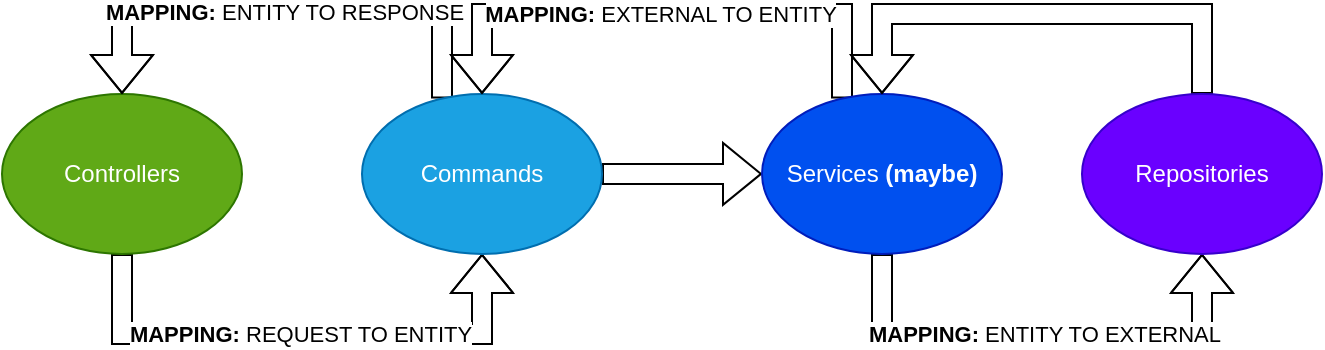 <mxfile version="20.6.2" type="device"><diagram id="jq7VJWU0yRS7FMvGbZJW" name="Page-1"><mxGraphModel dx="865" dy="516" grid="1" gridSize="10" guides="1" tooltips="1" connect="1" arrows="1" fold="1" page="1" pageScale="1" pageWidth="1100" pageHeight="850" math="0" shadow="0"><root><mxCell id="0"/><mxCell id="1" parent="0"/><mxCell id="uJIDFeKi_OORCfi2oFvM-16" style="edgeStyle=orthogonalEdgeStyle;rounded=0;orthogonalLoop=1;jettySize=auto;html=1;entryX=0.5;entryY=1;entryDx=0;entryDy=0;shape=flexArrow;" edge="1" parent="1" source="uJIDFeKi_OORCfi2oFvM-2" target="uJIDFeKi_OORCfi2oFvM-7"><mxGeometry relative="1" as="geometry"><Array as="points"><mxPoint x="60" y="170"/><mxPoint x="240" y="170"/></Array></mxGeometry></mxCell><mxCell id="uJIDFeKi_OORCfi2oFvM-17" value="&lt;b&gt;MAPPING:&lt;/b&gt; REQUEST TO ENTITY" style="edgeLabel;html=1;align=center;verticalAlign=middle;resizable=0;points=[];" vertex="1" connectable="0" parent="uJIDFeKi_OORCfi2oFvM-16"><mxGeometry x="-0.146" y="-2" relative="1" as="geometry"><mxPoint x="18" y="-2" as="offset"/></mxGeometry></mxCell><mxCell id="uJIDFeKi_OORCfi2oFvM-2" value="Controllers" style="ellipse;whiteSpace=wrap;html=1;fillColor=#60a917;strokeColor=#2D7600;fontColor=#ffffff;" vertex="1" parent="1"><mxGeometry y="49.94" width="120" height="80" as="geometry"/></mxCell><mxCell id="uJIDFeKi_OORCfi2oFvM-18" value="" style="edgeStyle=orthogonalEdgeStyle;shape=flexArrow;rounded=0;orthogonalLoop=1;jettySize=auto;html=1;" edge="1" parent="1" source="uJIDFeKi_OORCfi2oFvM-7" target="uJIDFeKi_OORCfi2oFvM-10"><mxGeometry relative="1" as="geometry"/></mxCell><mxCell id="uJIDFeKi_OORCfi2oFvM-23" style="edgeStyle=orthogonalEdgeStyle;shape=flexArrow;rounded=0;orthogonalLoop=1;jettySize=auto;html=1;entryX=0.5;entryY=0;entryDx=0;entryDy=0;" edge="1" parent="1" source="uJIDFeKi_OORCfi2oFvM-7" target="uJIDFeKi_OORCfi2oFvM-2"><mxGeometry relative="1" as="geometry"><Array as="points"><mxPoint x="220" y="10"/><mxPoint x="60" y="10"/></Array></mxGeometry></mxCell><mxCell id="uJIDFeKi_OORCfi2oFvM-26" value="&lt;b&gt;MAPPING:&lt;/b&gt;&amp;nbsp;ENTITY TO RESPONSE" style="edgeLabel;html=1;align=center;verticalAlign=middle;resizable=0;points=[];" vertex="1" connectable="0" parent="uJIDFeKi_OORCfi2oFvM-23"><mxGeometry x="0.195" y="-1" relative="1" as="geometry"><mxPoint x="23" as="offset"/></mxGeometry></mxCell><mxCell id="uJIDFeKi_OORCfi2oFvM-7" value="Commands" style="ellipse;whiteSpace=wrap;html=1;fillColor=#1ba1e2;strokeColor=#006EAF;fontColor=#ffffff;" vertex="1" parent="1"><mxGeometry x="180" y="49.94" width="120" height="80" as="geometry"/></mxCell><mxCell id="uJIDFeKi_OORCfi2oFvM-19" style="edgeStyle=orthogonalEdgeStyle;shape=flexArrow;rounded=0;orthogonalLoop=1;jettySize=auto;html=1;entryX=0.5;entryY=1;entryDx=0;entryDy=0;" edge="1" parent="1" source="uJIDFeKi_OORCfi2oFvM-10" target="uJIDFeKi_OORCfi2oFvM-13"><mxGeometry relative="1" as="geometry"><Array as="points"><mxPoint x="440" y="169.94"/><mxPoint x="600" y="169.94"/></Array></mxGeometry></mxCell><mxCell id="uJIDFeKi_OORCfi2oFvM-20" value="&lt;b&gt;MAPPING:&lt;/b&gt; ENTITY TO EXTERNAL" style="edgeLabel;html=1;align=center;verticalAlign=middle;resizable=0;points=[];" vertex="1" connectable="0" parent="uJIDFeKi_OORCfi2oFvM-19"><mxGeometry x="-0.146" y="-3" relative="1" as="geometry"><mxPoint x="18" y="-3" as="offset"/></mxGeometry></mxCell><mxCell id="uJIDFeKi_OORCfi2oFvM-24" style="edgeStyle=orthogonalEdgeStyle;shape=flexArrow;rounded=0;orthogonalLoop=1;jettySize=auto;html=1;entryX=0.5;entryY=0;entryDx=0;entryDy=0;" edge="1" parent="1" source="uJIDFeKi_OORCfi2oFvM-10" target="uJIDFeKi_OORCfi2oFvM-7"><mxGeometry relative="1" as="geometry"><Array as="points"><mxPoint x="420" y="10"/><mxPoint x="240" y="10"/></Array></mxGeometry></mxCell><mxCell id="uJIDFeKi_OORCfi2oFvM-25" value="&lt;b&gt;MAPPING:&lt;/b&gt;&amp;nbsp;EXTERNAL TO ENTITY" style="edgeLabel;html=1;align=center;verticalAlign=middle;resizable=0;points=[];" vertex="1" connectable="0" parent="uJIDFeKi_OORCfi2oFvM-24"><mxGeometry x="0.318" y="-2" relative="1" as="geometry"><mxPoint x="40" y="2" as="offset"/></mxGeometry></mxCell><mxCell id="uJIDFeKi_OORCfi2oFvM-10" value="Services &lt;b&gt;(maybe)&lt;/b&gt;" style="ellipse;whiteSpace=wrap;html=1;fillColor=#0050ef;strokeColor=#001DBC;fontColor=#ffffff;" vertex="1" parent="1"><mxGeometry x="380" y="49.94" width="120" height="80" as="geometry"/></mxCell><mxCell id="uJIDFeKi_OORCfi2oFvM-22" style="edgeStyle=orthogonalEdgeStyle;shape=flexArrow;rounded=0;orthogonalLoop=1;jettySize=auto;html=1;entryX=0.5;entryY=0;entryDx=0;entryDy=0;" edge="1" parent="1" source="uJIDFeKi_OORCfi2oFvM-13" target="uJIDFeKi_OORCfi2oFvM-10"><mxGeometry relative="1" as="geometry"><Array as="points"><mxPoint x="600" y="10"/><mxPoint x="440" y="10"/></Array></mxGeometry></mxCell><mxCell id="uJIDFeKi_OORCfi2oFvM-13" value="Repositories" style="ellipse;whiteSpace=wrap;html=1;fillColor=#6a00ff;strokeColor=#3700CC;fontColor=#ffffff;" vertex="1" parent="1"><mxGeometry x="540" y="49.94" width="120" height="80" as="geometry"/></mxCell></root></mxGraphModel></diagram></mxfile>